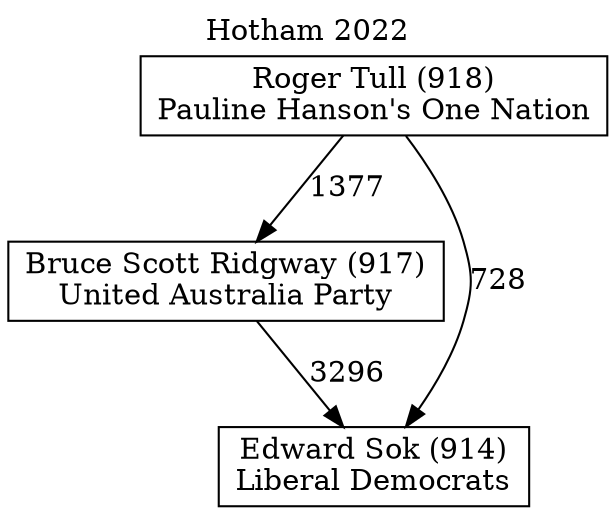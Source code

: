 // House preference flow
digraph "Edward Sok (914)_Hotham_2022" {
	graph [label="Hotham 2022" labelloc=t mclimit=10]
	node [shape=box]
	"Bruce Scott Ridgway (917)" [label="Bruce Scott Ridgway (917)
United Australia Party"]
	"Edward Sok (914)" [label="Edward Sok (914)
Liberal Democrats"]
	"Roger Tull (918)" [label="Roger Tull (918)
Pauline Hanson's One Nation"]
	"Roger Tull (918)" -> "Bruce Scott Ridgway (917)" [label=1377]
	"Bruce Scott Ridgway (917)" -> "Edward Sok (914)" [label=3296]
	"Roger Tull (918)" -> "Edward Sok (914)" [label=728]
}
